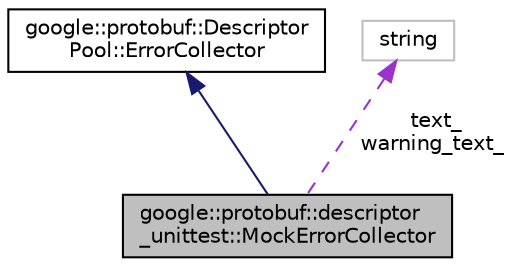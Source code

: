 digraph "google::protobuf::descriptor_unittest::MockErrorCollector"
{
 // LATEX_PDF_SIZE
  edge [fontname="Helvetica",fontsize="10",labelfontname="Helvetica",labelfontsize="10"];
  node [fontname="Helvetica",fontsize="10",shape=record];
  Node1 [label="google::protobuf::descriptor\l_unittest::MockErrorCollector",height=0.2,width=0.4,color="black", fillcolor="grey75", style="filled", fontcolor="black",tooltip=" "];
  Node2 -> Node1 [dir="back",color="midnightblue",fontsize="10",style="solid",fontname="Helvetica"];
  Node2 [label="google::protobuf::Descriptor\lPool::ErrorCollector",height=0.2,width=0.4,color="black", fillcolor="white", style="filled",URL="$classgoogle_1_1protobuf_1_1DescriptorPool_1_1ErrorCollector.html",tooltip=" "];
  Node3 -> Node1 [dir="back",color="darkorchid3",fontsize="10",style="dashed",label=" text_\nwarning_text_" ,fontname="Helvetica"];
  Node3 [label="string",height=0.2,width=0.4,color="grey75", fillcolor="white", style="filled",tooltip=" "];
}
